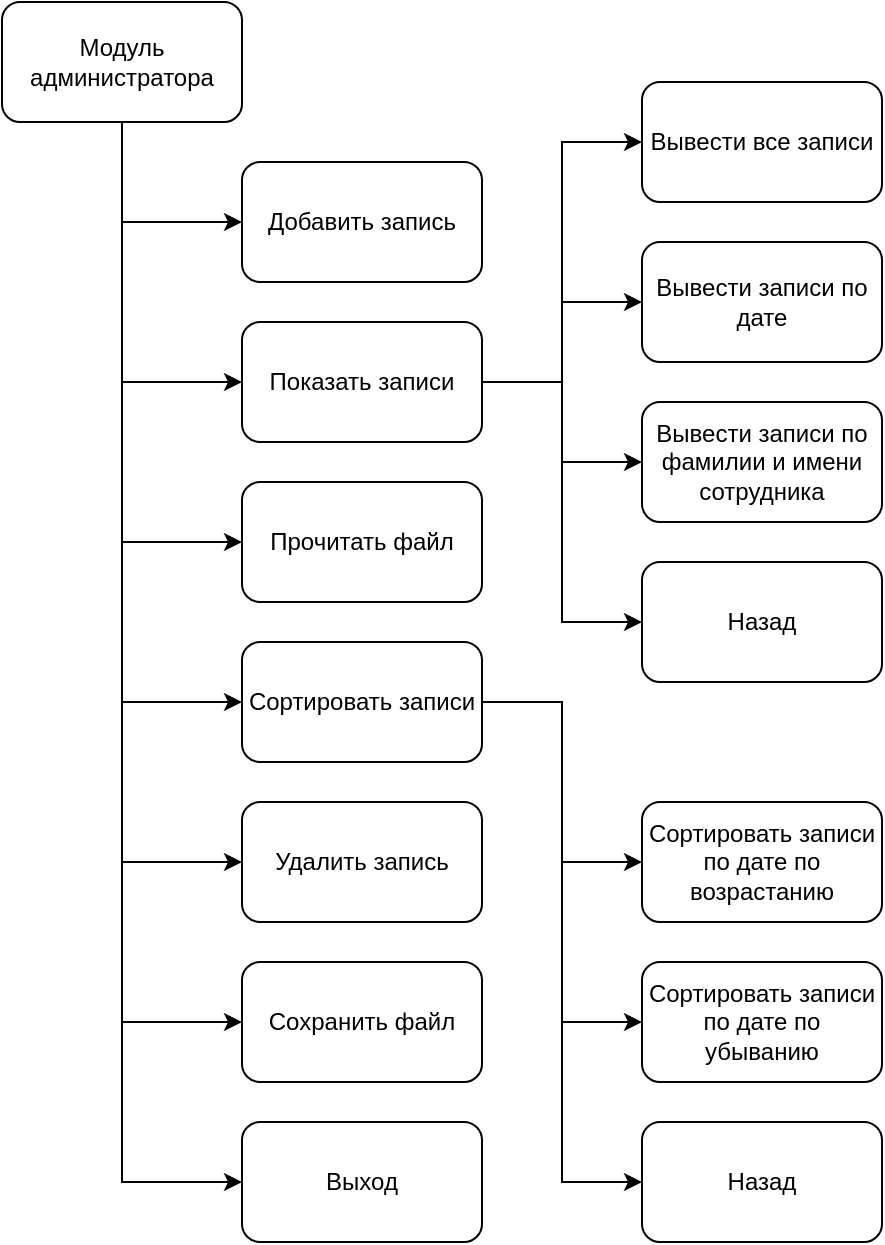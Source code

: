 <mxfile version="14.7.3" type="device"><diagram id="hiyBdy1mRCQvlFZ6BOv3" name="Page-1"><mxGraphModel dx="1221" dy="681" grid="0" gridSize="10" guides="1" tooltips="1" connect="1" arrows="1" fold="1" page="1" pageScale="1" pageWidth="827" pageHeight="1169" math="0" shadow="0"><root><mxCell id="0"/><mxCell id="1" parent="0"/><mxCell id="CkeE69alYuGu253Tor31-14" style="edgeStyle=orthogonalEdgeStyle;rounded=0;orthogonalLoop=1;jettySize=auto;html=1;exitX=0.5;exitY=1;exitDx=0;exitDy=0;entryX=0;entryY=0.5;entryDx=0;entryDy=0;" edge="1" parent="1" source="CkeE69alYuGu253Tor31-1" target="CkeE69alYuGu253Tor31-2"><mxGeometry relative="1" as="geometry"/></mxCell><mxCell id="CkeE69alYuGu253Tor31-15" style="edgeStyle=orthogonalEdgeStyle;rounded=0;orthogonalLoop=1;jettySize=auto;html=1;exitX=0.5;exitY=1;exitDx=0;exitDy=0;entryX=0;entryY=0.5;entryDx=0;entryDy=0;" edge="1" parent="1" source="CkeE69alYuGu253Tor31-1" target="CkeE69alYuGu253Tor31-3"><mxGeometry relative="1" as="geometry"/></mxCell><mxCell id="CkeE69alYuGu253Tor31-16" style="edgeStyle=orthogonalEdgeStyle;rounded=0;orthogonalLoop=1;jettySize=auto;html=1;exitX=0.5;exitY=1;exitDx=0;exitDy=0;entryX=0;entryY=0.5;entryDx=0;entryDy=0;" edge="1" parent="1" source="CkeE69alYuGu253Tor31-1" target="CkeE69alYuGu253Tor31-4"><mxGeometry relative="1" as="geometry"/></mxCell><mxCell id="CkeE69alYuGu253Tor31-17" style="edgeStyle=orthogonalEdgeStyle;rounded=0;orthogonalLoop=1;jettySize=auto;html=1;exitX=0.5;exitY=1;exitDx=0;exitDy=0;entryX=0;entryY=0.5;entryDx=0;entryDy=0;" edge="1" parent="1" source="CkeE69alYuGu253Tor31-1" target="CkeE69alYuGu253Tor31-5"><mxGeometry relative="1" as="geometry"/></mxCell><mxCell id="CkeE69alYuGu253Tor31-18" style="edgeStyle=orthogonalEdgeStyle;rounded=0;orthogonalLoop=1;jettySize=auto;html=1;exitX=0.5;exitY=1;exitDx=0;exitDy=0;entryX=0;entryY=0.5;entryDx=0;entryDy=0;" edge="1" parent="1" source="CkeE69alYuGu253Tor31-1" target="CkeE69alYuGu253Tor31-6"><mxGeometry relative="1" as="geometry"/></mxCell><mxCell id="CkeE69alYuGu253Tor31-19" style="edgeStyle=orthogonalEdgeStyle;rounded=0;orthogonalLoop=1;jettySize=auto;html=1;exitX=0.5;exitY=1;exitDx=0;exitDy=0;entryX=0;entryY=0.5;entryDx=0;entryDy=0;" edge="1" parent="1" source="CkeE69alYuGu253Tor31-1" target="CkeE69alYuGu253Tor31-7"><mxGeometry relative="1" as="geometry"/></mxCell><mxCell id="CkeE69alYuGu253Tor31-20" style="edgeStyle=orthogonalEdgeStyle;rounded=0;orthogonalLoop=1;jettySize=auto;html=1;exitX=0.5;exitY=1;exitDx=0;exitDy=0;entryX=0;entryY=0.5;entryDx=0;entryDy=0;" edge="1" parent="1" source="CkeE69alYuGu253Tor31-1" target="CkeE69alYuGu253Tor31-8"><mxGeometry relative="1" as="geometry"/></mxCell><mxCell id="CkeE69alYuGu253Tor31-1" value="Модуль администратора" style="rounded=1;whiteSpace=wrap;html=1;" vertex="1" parent="1"><mxGeometry x="40" y="40" width="120" height="60" as="geometry"/></mxCell><mxCell id="CkeE69alYuGu253Tor31-2" value="Добавить запись" style="rounded=1;whiteSpace=wrap;html=1;" vertex="1" parent="1"><mxGeometry x="160" y="120" width="120" height="60" as="geometry"/></mxCell><mxCell id="CkeE69alYuGu253Tor31-22" style="edgeStyle=orthogonalEdgeStyle;rounded=0;orthogonalLoop=1;jettySize=auto;html=1;exitX=1;exitY=0.5;exitDx=0;exitDy=0;entryX=0;entryY=0.5;entryDx=0;entryDy=0;" edge="1" parent="1" source="CkeE69alYuGu253Tor31-3" target="CkeE69alYuGu253Tor31-10"><mxGeometry relative="1" as="geometry"/></mxCell><mxCell id="CkeE69alYuGu253Tor31-23" style="edgeStyle=orthogonalEdgeStyle;rounded=0;orthogonalLoop=1;jettySize=auto;html=1;exitX=1;exitY=0.5;exitDx=0;exitDy=0;entryX=0;entryY=0.5;entryDx=0;entryDy=0;" edge="1" parent="1" source="CkeE69alYuGu253Tor31-3" target="CkeE69alYuGu253Tor31-11"><mxGeometry relative="1" as="geometry"/></mxCell><mxCell id="CkeE69alYuGu253Tor31-24" style="edgeStyle=orthogonalEdgeStyle;rounded=0;orthogonalLoop=1;jettySize=auto;html=1;exitX=1;exitY=0.5;exitDx=0;exitDy=0;entryX=0;entryY=0.5;entryDx=0;entryDy=0;" edge="1" parent="1" source="CkeE69alYuGu253Tor31-3" target="CkeE69alYuGu253Tor31-9"><mxGeometry relative="1" as="geometry"/></mxCell><mxCell id="CkeE69alYuGu253Tor31-28" style="edgeStyle=orthogonalEdgeStyle;rounded=0;orthogonalLoop=1;jettySize=auto;html=1;exitX=1;exitY=0.5;exitDx=0;exitDy=0;entryX=0;entryY=0.5;entryDx=0;entryDy=0;" edge="1" parent="1" source="CkeE69alYuGu253Tor31-3" target="CkeE69alYuGu253Tor31-27"><mxGeometry relative="1" as="geometry"/></mxCell><mxCell id="CkeE69alYuGu253Tor31-3" value="Показать записи" style="rounded=1;whiteSpace=wrap;html=1;" vertex="1" parent="1"><mxGeometry x="160" y="200" width="120" height="60" as="geometry"/></mxCell><mxCell id="CkeE69alYuGu253Tor31-4" value="Прочитать файл" style="rounded=1;whiteSpace=wrap;html=1;" vertex="1" parent="1"><mxGeometry x="160" y="280" width="120" height="60" as="geometry"/></mxCell><mxCell id="CkeE69alYuGu253Tor31-25" style="edgeStyle=orthogonalEdgeStyle;rounded=0;orthogonalLoop=1;jettySize=auto;html=1;exitX=1;exitY=0.5;exitDx=0;exitDy=0;entryX=0;entryY=0.5;entryDx=0;entryDy=0;" edge="1" parent="1" source="CkeE69alYuGu253Tor31-5" target="CkeE69alYuGu253Tor31-12"><mxGeometry relative="1" as="geometry"/></mxCell><mxCell id="CkeE69alYuGu253Tor31-26" style="edgeStyle=orthogonalEdgeStyle;rounded=0;orthogonalLoop=1;jettySize=auto;html=1;exitX=1;exitY=0.5;exitDx=0;exitDy=0;entryX=0;entryY=0.5;entryDx=0;entryDy=0;" edge="1" parent="1" source="CkeE69alYuGu253Tor31-5" target="CkeE69alYuGu253Tor31-13"><mxGeometry relative="1" as="geometry"/></mxCell><mxCell id="CkeE69alYuGu253Tor31-30" style="edgeStyle=orthogonalEdgeStyle;rounded=0;orthogonalLoop=1;jettySize=auto;html=1;exitX=1;exitY=0.5;exitDx=0;exitDy=0;entryX=0;entryY=0.5;entryDx=0;entryDy=0;" edge="1" parent="1" source="CkeE69alYuGu253Tor31-5" target="CkeE69alYuGu253Tor31-29"><mxGeometry relative="1" as="geometry"/></mxCell><mxCell id="CkeE69alYuGu253Tor31-5" value="Сортировать записи" style="rounded=1;whiteSpace=wrap;html=1;" vertex="1" parent="1"><mxGeometry x="160" y="360" width="120" height="60" as="geometry"/></mxCell><mxCell id="CkeE69alYuGu253Tor31-6" value="Удалить запись" style="rounded=1;whiteSpace=wrap;html=1;" vertex="1" parent="1"><mxGeometry x="160" y="440" width="120" height="60" as="geometry"/></mxCell><mxCell id="CkeE69alYuGu253Tor31-7" value="Сохранить файл" style="rounded=1;whiteSpace=wrap;html=1;" vertex="1" parent="1"><mxGeometry x="160" y="520" width="120" height="60" as="geometry"/></mxCell><mxCell id="CkeE69alYuGu253Tor31-8" value="Выход" style="rounded=1;whiteSpace=wrap;html=1;" vertex="1" parent="1"><mxGeometry x="160" y="600" width="120" height="60" as="geometry"/></mxCell><mxCell id="CkeE69alYuGu253Tor31-9" value="Вывести все записи" style="rounded=1;whiteSpace=wrap;html=1;" vertex="1" parent="1"><mxGeometry x="360" y="80" width="120" height="60" as="geometry"/></mxCell><mxCell id="CkeE69alYuGu253Tor31-10" value="Вывести записи по дате" style="rounded=1;whiteSpace=wrap;html=1;" vertex="1" parent="1"><mxGeometry x="360" y="160" width="120" height="60" as="geometry"/></mxCell><mxCell id="CkeE69alYuGu253Tor31-11" value="Вывести записи по фамилии и имени сотрудника" style="rounded=1;whiteSpace=wrap;html=1;" vertex="1" parent="1"><mxGeometry x="360" y="240" width="120" height="60" as="geometry"/></mxCell><mxCell id="CkeE69alYuGu253Tor31-12" value="Сортировать записи по дате по возрастанию" style="rounded=1;whiteSpace=wrap;html=1;" vertex="1" parent="1"><mxGeometry x="360" y="440" width="120" height="60" as="geometry"/></mxCell><mxCell id="CkeE69alYuGu253Tor31-13" value="Сортировать записи по дате по убыванию" style="rounded=1;whiteSpace=wrap;html=1;" vertex="1" parent="1"><mxGeometry x="360" y="520" width="120" height="60" as="geometry"/></mxCell><mxCell id="CkeE69alYuGu253Tor31-27" value="Назад" style="rounded=1;whiteSpace=wrap;html=1;" vertex="1" parent="1"><mxGeometry x="360" y="320" width="120" height="60" as="geometry"/></mxCell><mxCell id="CkeE69alYuGu253Tor31-29" value="Назад" style="rounded=1;whiteSpace=wrap;html=1;" vertex="1" parent="1"><mxGeometry x="360" y="600" width="120" height="60" as="geometry"/></mxCell></root></mxGraphModel></diagram></mxfile>